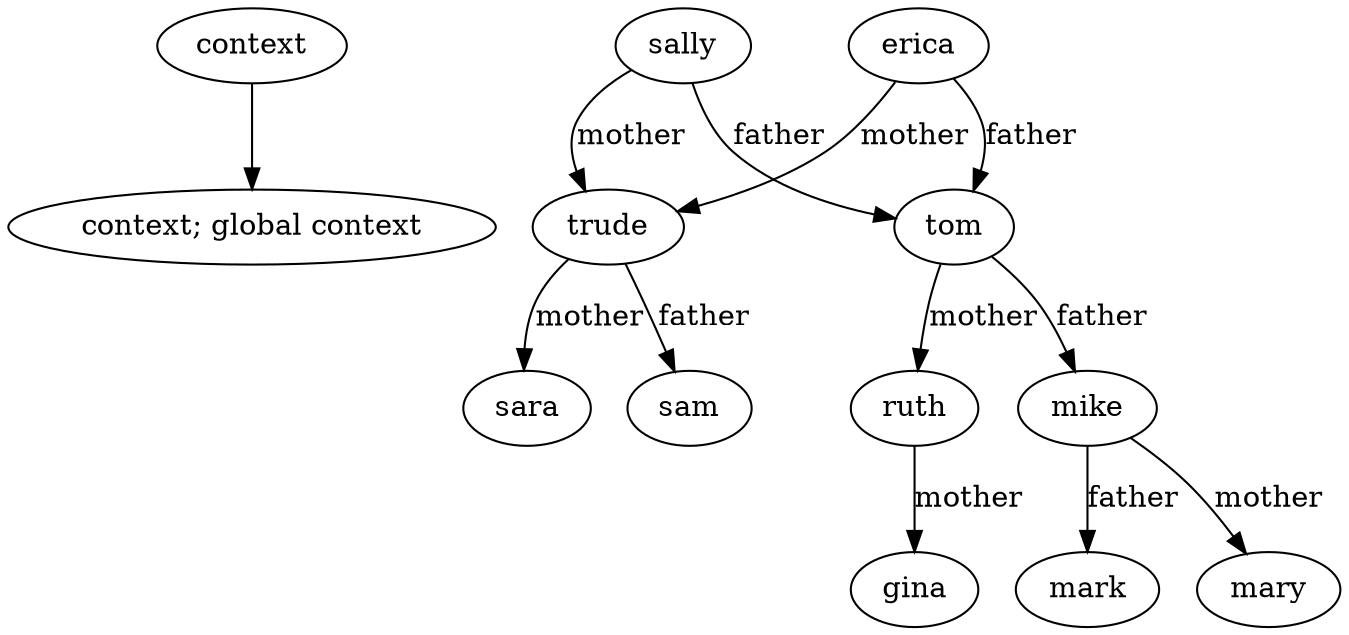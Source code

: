 // global context
digraph {
	context -> "context; global context" [label="" arrowhead=normal]
	sally -> trude [label=mother arrowhead=normal]
	sally -> tom [label=father arrowhead=normal]
	erica -> trude [label=mother arrowhead=normal]
	erica -> tom [label=father arrowhead=normal]
	trude -> sara [label=mother arrowhead=normal]
	trude -> sam [label=father arrowhead=normal]
	tom -> ruth [label=mother arrowhead=normal]
	tom -> mike [label=father arrowhead=normal]
	ruth -> gina [label=mother arrowhead=normal]
	mike -> mary [label=mother arrowhead=normal]
	mike -> mark [label=father arrowhead=normal]
}
